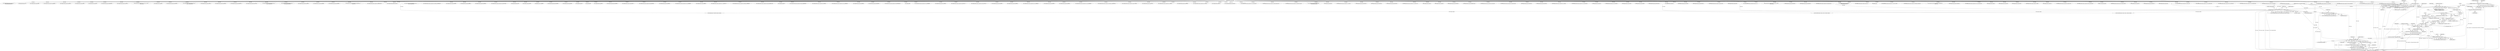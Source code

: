 digraph "0_ImageMagick_859084b4fd966ac007965c3d85caabccd8aee9b4@pointer" {
"1001962" [label="(Call,RelinquishMagickMemory(buffer))"];
"1000568" [label="(Call,WriteBlob(image,PictInfoSize,buffer))"];
"1000224" [label="(Call,TransformImageColorspace(image,sRGBColorspace))"];
"1000201" [label="(Call,OpenBlob(image_info,image,WriteBinaryBlobMode,&image->exception))"];
"1000146" [label="(Call,image_info != (const ImageInfo *) NULL)"];
"1000116" [label="(MethodParameterIn,const ImageInfo *image_info)"];
"1000148" [label="(Call,(const ImageInfo *) NULL)"];
"1000158" [label="(Call,image != (Image *) NULL)"];
"1000117" [label="(MethodParameterIn,Image *image)"];
"1000160" [label="(Call,(Image *) NULL)"];
"1000562" [label="(Call,ResetMagickMemory(buffer,0,PictInfoSize))"];
"1000488" [label="(Call,buffer == (unsigned char *) NULL)"];
"1000455" [label="(Call,buffer=(unsigned char *) AcquireQuantumMemory(PictInfoSize,sizeof(*buffer)))"];
"1000457" [label="(Call,(unsigned char *) AcquireQuantumMemory(PictInfoSize,sizeof(*buffer)))"];
"1000459" [label="(Call,AcquireQuantumMemory(PictInfoSize,sizeof(*buffer)))"];
"1000490" [label="(Call,(unsigned char *) NULL)"];
"1000530" [label="(Call,buffer != (unsigned char *) NULL)"];
"1000532" [label="(Call,(unsigned char *) NULL)"];
"1000520" [label="(Call,(unsigned char *) NULL)"];
"1000508" [label="(Call,(unsigned char *) NULL)"];
"1000496" [label="(Call,(unsigned char *) NULL)"];
"1000501" [label="(Call,(unsigned char *) NULL)"];
"1000535" [label="(Call,buffer=(unsigned char *) RelinquishMagickMemory(buffer))"];
"1000537" [label="(Call,(unsigned char *) RelinquishMagickMemory(buffer))"];
"1000539" [label="(Call,RelinquishMagickMemory(buffer))"];
"1001960" [label="(Call,(unsigned char *) RelinquishMagickMemory(buffer))"];
"1001958" [label="(Call,buffer=(unsigned char *) RelinquishMagickMemory(buffer))"];
"1000224" [label="(Call,TransformImageColorspace(image,sRGBColorspace))"];
"1000204" [label="(Identifier,WriteBinaryBlobMode)"];
"1001960" [label="(Call,(unsigned char *) RelinquishMagickMemory(buffer))"];
"1000465" [label="(Identifier,packed_scanline)"];
"1000226" [label="(Identifier,sRGBColorspace)"];
"1001267" [label="(Call,WriteBlobMSBShort(image,(unsigned short) bounds.bottom))"];
"1000668" [label="(Call,WriteBlobMSBShort(image,(unsigned short) frame_rectangle.left))"];
"1001258" [label="(Call,WriteBlobMSBShort(image,(unsigned short) bounds.left))"];
"1000597" [label="(Call,WriteBlobMSBShort(image,(unsigned short) size_rectangle.bottom))"];
"1000722" [label="(Call,WriteBlobMSBShort(image,(unsigned short)\n        (GetStringInfoLength(profile)+4)))"];
"1000745" [label="(Call,GetImageProfile(image,\"icc\"))"];
"1001052" [label="(Call,WriteBlobMSBShort(image,0x0000))"];
"1000810" [label="(Call,WriteBlobMSBShort(image,PictCropRegionOp))"];
"1000118" [label="(Block,)"];
"1000959" [label="(Call,WriteBlobMSBLong(image,0x00000000UL))"];
"1000203" [label="(Identifier,image)"];
"1000492" [label="(Identifier,NULL)"];
"1000706" [label="(Call,(StringInfo *) NULL)"];
"1000536" [label="(Identifier,buffer)"];
"1000642" [label="(Call,WriteBlobMSBShort(image,0x0000))"];
"1000757" [label="(Call,WriteBlobMSBShort(image,0xa1))"];
"1000503" [label="(Identifier,NULL)"];
"1000630" [label="(Call,WriteBlobMSBLong(image,0xFFFE0000UL))"];
"1001144" [label="(Call,WriteBlobMSBLong(image,0x87AC0001UL))"];
"1001697" [label="(Call,EncodeImage(image,scanline,(size_t) (row_bytes & 0x7FFF),\n            packed_scanline))"];
"1000815" [label="(Call,WriteBlobMSBShort(image,0xa))"];
"1001057" [label="(Call,WriteBlobMSBLong(image,0x00000000UL))"];
"1001462" [label="(Call,WriteBlobMSBShort(image,ScaleQuantumToShort(\n          image->colormap[i].green)))"];
"1000510" [label="(Identifier,NULL)"];
"1000615" [label="(Call,WriteBlobMSBShort(image,PictVersion))"];
"1001959" [label="(Identifier,buffer)"];
"1000805" [label="(Call,WriteBlobMSBLong(image,0x00000002UL))"];
"1001149" [label="(Call,WriteBlobMSBLong(image,0x0B466F74UL))"];
"1000201" [label="(Call,OpenBlob(image_info,image,WriteBinaryBlobMode,&image->exception))"];
"1001082" [label="(Call,WriteBlobMSBLong(image,0x00016170UL))"];
"1001450" [label="(Call,WriteBlobMSBShort(image,ScaleQuantumToShort(\n          image->colormap[i].red)))"];
"1000498" [label="(Identifier,NULL)"];
"1000782" [label="(Call,WriteBlob(image,GetStringInfoLength(profile),\n        GetStringInfoDatum(profile)))"];
"1000974" [label="(Call,WriteBlobMSBLong(image,0x00010000UL))"];
"1001228" [label="(Call,WriteBlobMSBShort(image,PictPixmapOp))"];
"1000994" [label="(Call,WriteBlobMSBLong(image,0x40000000UL))"];
"1001654" [label="(Call,SetImageProgress(image,SaveImageTag,(MagickOffsetType) y,\n            image->rows))"];
"1001303" [label="(Call,WriteBlobMSBLong(image,(unsigned int) pixmap.pack_size))"];
"1001014" [label="(Call,WriteBlobMSBLong(image,0x00400000UL))"];
"1000456" [label="(Identifier,buffer)"];
"1001756" [label="(Call,GetVirtualPixels(image,0,y,image->columns,1,&image->exception))"];
"1001474" [label="(Call,WriteBlobMSBShort(image,ScaleQuantumToShort(\n          image->colormap[i].blue)))"];
"1001549" [label="(Call,WriteBlobMSBShort(image,(unsigned short) destination_rectangle.right))"];
"1000225" [label="(Identifier,image)"];
"1000506" [label="(Call,scanline != (unsigned char *) NULL)"];
"1000222" [label="(Call,(void) TransformImageColorspace(image,sRGBColorspace))"];
"1001221" [label="(Call,WriteBlobMSBShort(image,PictPICTOp))"];
"1000935" [label="(Call,WriteBlobMSBShort(image,PictJPEGOp))"];
"1000199" [label="(Call,status=OpenBlob(image_info,image,WriteBinaryBlobMode,&image->exception))"];
"1000984" [label="(Call,WriteBlobMSBLong(image,0x00000000UL))"];
"1001102" [label="(Call,WriteBlobMSBShort(image,(unsigned short) image->columns))"];
"1000700" [label="(Call,GetImageProfile(image,\"iptc\"))"];
"1000460" [label="(Identifier,PictInfoSize)"];
"1000570" [label="(Identifier,PictInfoSize)"];
"1000560" [label="(Call,(void) ResetMagickMemory(buffer,0,PictInfoSize))"];
"1000116" [label="(MethodParameterIn,const ImageInfo *image_info)"];
"1000520" [label="(Call,(unsigned char *) NULL)"];
"1000732" [label="(Call,WriteBlobString(image,\"8BIM\"))"];
"1001935" [label="(Call,SeekBlob(image,512,SEEK_SET))"];
"1000969" [label="(Call,WriteBlobMSBLong(image,0x00000000UL))"];
"1000496" [label="(Call,(unsigned char *) NULL)"];
"1000564" [label="(Literal,0)"];
"1001019" [label="(Call,WriteBlobMSBShort(image,0x0000))"];
"1001921" [label="(Call,WriteBlobByte(image,'\0'))"];
"1000885" [label="(Call,CloseBlob(image))"];
"1001097" [label="(Call,WriteBlobMSBShort(image,768))"];
"1000542" [label="(Identifier,ResourceLimitError)"];
"1000568" [label="(Call,WriteBlob(image,PictInfoSize,buffer))"];
"1001179" [label="(Call,WriteBlobMSBLong(image,0x00000000UL))"];
"1001443" [label="(Call,WriteBlobMSBShort(image,(unsigned short) i))"];
"1001376" [label="(Call,WriteBlobMSBLong(image,(unsigned int) pixmap.plane_bytes))"];
"1001004" [label="(Call,WriteBlobMSBLong(image,0x00000000UL))"];
"1000829" [label="(Call,WriteBlobMSBShort(image,(unsigned short) crop_rectangle.left))"];
"1000625" [label="(Call,WriteBlobMSBShort(image,PictInfoOp))"];
"1001326" [label="(Call,WriteBlobMSBShort(image,(unsigned short) (y_resolution+0.5)))"];
"1001531" [label="(Call,WriteBlobMSBShort(image,(unsigned short) destination_rectangle.left))"];
"1000565" [label="(Identifier,PictInfoSize)"];
"1001358" [label="(Call,WriteBlobMSBShort(image,(unsigned short) pixmap.component_count))"];
"1000159" [label="(Identifier,image)"];
"1001206" [label="(Call,WriteBlobByte(image,'\0'))"];
"1000677" [label="(Call,WriteBlobMSBShort(image,(unsigned short) frame_rectangle.bottom))"];
"1001249" [label="(Call,WriteBlobMSBShort(image,(unsigned short) bounds.top))"];
"1000537" [label="(Call,(unsigned char *) RelinquishMagickMemory(buffer))"];
"1000162" [label="(Identifier,NULL)"];
"1001486" [label="(Call,WriteBlobMSBShort(image,(unsigned short) source_rectangle.top))"];
"1000999" [label="(Call,WriteBlobMSBLong(image,0x00000000UL))"];
"1001062" [label="(Call,WriteBlobMSBLong(image,0x00566A70UL))"];
"1000157" [label="(Call,assert(image != (Image *) NULL))"];
"1000659" [label="(Call,WriteBlobMSBShort(image,(unsigned short) frame_rectangle.top))"];
"1001966" [label="(Call,CloseBlob(image))"];
"1000588" [label="(Call,WriteBlobMSBShort(image,(unsigned short) size_rectangle.left))"];
"1000954" [label="(Call,WriteBlobMSBLong(image,0x00010000UL))"];
"1001111" [label="(Call,WriteBlobMSBShort(image,(unsigned short) image->rows))"];
"1001418" [label="(Call,WriteBlobMSBShort(image,(unsigned short) (image->colors-1)))"];
"1000571" [label="(Identifier,buffer)"];
"1000117" [label="(MethodParameterIn,Image *image)"];
"1000964" [label="(Call,WriteBlobMSBLong(image,0x00000000UL))"];
"1001009" [label="(Call,WriteBlobMSBLong(image,0x00000000UL))"];
"1000579" [label="(Call,WriteBlobMSBShort(image,(unsigned short) size_rectangle.top))"];
"1001174" [label="(Call,WriteBlobMSBLong(image,0x00000000UL))"];
"1001169" [label="(Call,WriteBlobMSBLong(image,0x00000000UL))"];
"1001495" [label="(Call,WriteBlobMSBShort(image,(unsigned short) source_rectangle.left))"];
"1001540" [label="(Call,WriteBlobMSBShort(image,(unsigned short) destination_rectangle.bottom))"];
"1001033" [label="(Call,WriteBlobMSBShort(image,(unsigned short) image->columns))"];
"1001159" [label="(Call,WriteBlobMSBLong(image,0x4A504547UL))"];
"1000148" [label="(Call,(const ImageInfo *) NULL)"];
"1000530" [label="(Call,buffer != (unsigned char *) NULL)"];
"1000635" [label="(Call,WriteBlobMSBShort(image,(unsigned short) x_resolution))"];
"1001189" [label="(Call,WriteBlobMSBLong(image,0x0018FFFFUL))"];
"1001120" [label="(Call,WriteBlobMSBShort(image,(unsigned short) x_resolution))"];
"1001047" [label="(Call,WriteBlobMSBShort(image,768))"];
"1001072" [label="(Call,WriteBlobMSBLong(image,0x00000000UL))"];
"1000847" [label="(Call,WriteBlobMSBShort(image,(unsigned short) crop_rectangle.right))"];
"1001367" [label="(Call,WriteBlobMSBShort(image,(unsigned short) pixmap.component_size))"];
"1001962" [label="(Call,RelinquishMagickMemory(buffer))"];
"1000540" [label="(Identifier,buffer)"];
"1000459" [label="(Call,AcquireQuantumMemory(PictInfoSize,sizeof(*buffer)))"];
"1001349" [label="(Call,WriteBlobMSBShort(image,(unsigned short) pixmap.bits_per_pixel))"];
"1000737" [label="(Call,WriteBlob(image,GetStringInfoLength(profile),\n        GetStringInfoDatum(profile)))"];
"1001194" [label="(Call,WriteBlob(image,length,blob))"];
"1001132" [label="(Call,WriteBlobMSBShort(image,(unsigned short) y_resolution))"];
"1001092" [label="(Call,WriteBlobMSBLong(image,0x00000000UL))"];
"1001164" [label="(Call,WriteBlobMSBLong(image,0x00000000UL))"];
"1001184" [label="(Call,WriteBlobMSBLong(image,0x00000000UL))"];
"1001312" [label="(Call,WriteBlobMSBShort(image,(unsigned short) (x_resolution+0.5)))"];
"1001413" [label="(Call,WriteBlobMSBShort(image,0L))"];
"1000455" [label="(Call,buffer=(unsigned char *) AcquireQuantumMemory(PictInfoSize,sizeof(*buffer)))"];
"1000795" [label="(Call,WriteBlobMSBShort(image,0xe0))"];
"1000488" [label="(Call,buffer == (unsigned char *) NULL)"];
"1000532" [label="(Call,(unsigned char *) NULL)"];
"1000535" [label="(Call,buffer=(unsigned char *) RelinquishMagickMemory(buffer))"];
"1000461" [label="(Call,sizeof(*buffer))"];
"1000499" [label="(Call,scanline == (unsigned char *) NULL)"];
"1000777" [label="(Call,WriteBlobMSBLong(image,0x00000000UL))"];
"1001926" [label="(Call,WriteBlobMSBShort(image,PictEndOfPictureOp))"];
"1000891" [label="(Call,CloneImageInfo(image_info))"];
"1001276" [label="(Call,WriteBlobMSBShort(image,(unsigned short) bounds.right))"];
"1001294" [label="(Call,WriteBlobMSBShort(image,(unsigned short) pixmap.pack_type))"];
"1000979" [label="(Call,WriteBlobMSBLong(image,0x00000000UL))"];
"1000569" [label="(Identifier,image)"];
"1000534" [label="(Identifier,NULL)"];
"1000695" [label="(Call,WriteBlobMSBLong(image,0x00000000L))"];
"1000647" [label="(Call,WriteBlobMSBShort(image,(unsigned short) y_resolution))"];
"1000489" [label="(Identifier,buffer)"];
"1000606" [label="(Call,WriteBlobMSBShort(image,(unsigned short) size_rectangle.right))"];
"1000790" [label="(Call,WriteBlobMSBShort(image,0xa1))"];
"1001233" [label="(Call,WriteBlobMSBLong(image,(size_t) base_address))"];
"1000531" [label="(Identifier,buffer)"];
"1000949" [label="(Call,WriteBlobMSBShort(image,0x0000))"];
"1000620" [label="(Call,WriteBlobMSBShort(image,0x02ff))"];
"1001154" [label="(Call,WriteBlobMSBLong(image,0x6F202D20UL))"];
"1000867" [label="(Call,CloneImage(image,0,0,MagickTrue,&image->exception))"];
"1000762" [label="(Call,WriteBlobMSBShort(image,0xe0))"];
"1000146" [label="(Call,image_info != (const ImageInfo *) NULL)"];
"1001408" [label="(Call,WriteBlobMSBLong(image,0x00000000L))"];
"1001067" [label="(Call,WriteBlobMSBLong(image,0x65670000UL))"];
"1001394" [label="(Call,WriteBlobMSBLong(image,(unsigned int) pixmap.reserved))"];
"1000490" [label="(Call,(unsigned char *) NULL)"];
"1000654" [label="(Call,WriteBlobMSBShort(image,0x0000))"];
"1000522" [label="(Identifier,NULL)"];
"1000494" [label="(Call,packed_scanline == (unsigned char *) NULL)"];
"1001970" [label="(MethodReturn,static MagickBooleanType)"];
"1000158" [label="(Call,image != (Image *) NULL)"];
"1001024" [label="(Call,WriteBlobMSBShort(image,(unsigned short) image->rows))"];
"1001634" [label="(Call,EncodeImage(image,scanline,(size_t) (row_bytes & 0x7FFF),\n        packed_scanline))"];
"1000518" [label="(Call,packed_scanline != (unsigned char *) NULL)"];
"1001139" [label="(Call,WriteBlobMSBLong(image,0x00000000UL))"];
"1000539" [label="(Call,RelinquishMagickMemory(buffer))"];
"1000989" [label="(Call,WriteBlobMSBLong(image,0x00000000UL))"];
"1001340" [label="(Call,WriteBlobMSBShort(image,(unsigned short) pixmap.pixel_type))"];
"1000574" [label="(Call,WriteBlobMSBShort(image,0))"];
"1000767" [label="(Call,WriteBlobMSBShort(image,(unsigned short)\n        (GetStringInfoLength(profile)+4)))"];
"1000495" [label="(Identifier,packed_scanline)"];
"1000147" [label="(Identifier,image_info)"];
"1000562" [label="(Call,ResetMagickMemory(buffer,0,PictInfoSize))"];
"1000940" [label="(Call,WriteBlobMSBLong(image,(unsigned int) length+154))"];
"1000563" [label="(Identifier,buffer)"];
"1001931" [label="(Call,TellBlob(image))"];
"1001240" [label="(Call,WriteBlobMSBShort(image,(unsigned short) (row_bytes | 0x8000)))"];
"1001958" [label="(Call,buffer=(unsigned char *) RelinquishMagickMemory(buffer))"];
"1001522" [label="(Call,WriteBlobMSBShort(image,(unsigned short) destination_rectangle.top))"];
"1001899" [label="(Call,SetImageProgress(image,SaveImageTag,(MagickOffsetType) y,\n                image->rows))"];
"1000529" [label="(ControlStructure,if (buffer != (unsigned char *) NULL))"];
"1001087" [label="(Call,WriteBlobMSBLong(image,0x706C0000UL))"];
"1001504" [label="(Call,WriteBlobMSBShort(image,(unsigned short) source_rectangle.bottom))"];
"1000800" [label="(Call,WriteBlobMSBShort(image,4))"];
"1000150" [label="(Identifier,NULL)"];
"1001127" [label="(Call,WriteBlobMSBShort(image,0x0000))"];
"1001042" [label="(Call,WriteBlobMSBShort(image,0x0000))"];
"1001941" [label="(Call,WriteBlobMSBShort(image,(unsigned short) offset))"];
"1000712" [label="(Call,WriteBlobMSBShort(image,0xa1))"];
"1001285" [label="(Call,WriteBlobMSBShort(image,(unsigned short) pixmap.version))"];
"1000686" [label="(Call,WriteBlobMSBShort(image,(unsigned short) frame_rectangle.right))"];
"1000508" [label="(Call,(unsigned char *) NULL)"];
"1000145" [label="(Call,assert(image_info != (const ImageInfo *) NULL))"];
"1001607" [label="(Call,GetVirtualIndexQueue(image))"];
"1001586" [label="(Call,GetVirtualPixels(image,0,y,image->columns,1,&image->exception))"];
"1000457" [label="(Call,(unsigned char *) AcquireQuantumMemory(PictInfoSize,sizeof(*buffer)))"];
"1000205" [label="(Call,&image->exception)"];
"1001883" [label="(Call,EncodeImage(image,scanline,bytes_per_line,packed_scanline))"];
"1000566" [label="(Call,(void) WriteBlob(image,PictInfoSize,buffer))"];
"1000501" [label="(Call,(unsigned char *) NULL)"];
"1000487" [label="(Call,(buffer == (unsigned char *) NULL) ||\n       (packed_scanline == (unsigned char *) NULL) ||\n       (scanline == (unsigned char *) NULL))"];
"1000717" [label="(Call,WriteBlobMSBShort(image,0x1f2))"];
"1001077" [label="(Call,WriteBlobMSBLong(image,0x00000001UL))"];
"1001321" [label="(Call,WriteBlobMSBShort(image,0x0000))"];
"1001558" [label="(Call,WriteBlobMSBShort(image,(unsigned short) transfer_mode))"];
"1001513" [label="(Call,WriteBlobMSBShort(image,(unsigned short) source_rectangle.right))"];
"1000820" [label="(Call,WriteBlobMSBShort(image,(unsigned short) crop_rectangle.top))"];
"1001963" [label="(Identifier,buffer)"];
"1000838" [label="(Call,WriteBlobMSBShort(image,(unsigned short) crop_rectangle.bottom))"];
"1001385" [label="(Call,WriteBlobMSBLong(image,(unsigned int) pixmap.table))"];
"1000160" [label="(Call,(Image *) NULL)"];
"1000202" [label="(Identifier,image_info)"];
"1001335" [label="(Call,WriteBlobMSBShort(image,0x0000))"];
"1001962" -> "1001960"  [label="AST: "];
"1001962" -> "1001963"  [label="CFG: "];
"1001963" -> "1001962"  [label="AST: "];
"1001960" -> "1001962"  [label="CFG: "];
"1001962" -> "1001960"  [label="DDG: buffer"];
"1000568" -> "1001962"  [label="DDG: buffer"];
"1000568" -> "1000566"  [label="AST: "];
"1000568" -> "1000571"  [label="CFG: "];
"1000569" -> "1000568"  [label="AST: "];
"1000570" -> "1000568"  [label="AST: "];
"1000571" -> "1000568"  [label="AST: "];
"1000566" -> "1000568"  [label="CFG: "];
"1000568" -> "1001970"  [label="DDG: buffer"];
"1000568" -> "1001970"  [label="DDG: PictInfoSize"];
"1000568" -> "1000566"  [label="DDG: image"];
"1000568" -> "1000566"  [label="DDG: PictInfoSize"];
"1000568" -> "1000566"  [label="DDG: buffer"];
"1000224" -> "1000568"  [label="DDG: image"];
"1000201" -> "1000568"  [label="DDG: image"];
"1000117" -> "1000568"  [label="DDG: image"];
"1000562" -> "1000568"  [label="DDG: PictInfoSize"];
"1000562" -> "1000568"  [label="DDG: buffer"];
"1000568" -> "1000574"  [label="DDG: image"];
"1000224" -> "1000222"  [label="AST: "];
"1000224" -> "1000226"  [label="CFG: "];
"1000225" -> "1000224"  [label="AST: "];
"1000226" -> "1000224"  [label="AST: "];
"1000222" -> "1000224"  [label="CFG: "];
"1000224" -> "1001970"  [label="DDG: sRGBColorspace"];
"1000224" -> "1000222"  [label="DDG: image"];
"1000224" -> "1000222"  [label="DDG: sRGBColorspace"];
"1000201" -> "1000224"  [label="DDG: image"];
"1000117" -> "1000224"  [label="DDG: image"];
"1000201" -> "1000199"  [label="AST: "];
"1000201" -> "1000205"  [label="CFG: "];
"1000202" -> "1000201"  [label="AST: "];
"1000203" -> "1000201"  [label="AST: "];
"1000204" -> "1000201"  [label="AST: "];
"1000205" -> "1000201"  [label="AST: "];
"1000199" -> "1000201"  [label="CFG: "];
"1000201" -> "1001970"  [label="DDG: image"];
"1000201" -> "1001970"  [label="DDG: &image->exception"];
"1000201" -> "1001970"  [label="DDG: image_info"];
"1000201" -> "1001970"  [label="DDG: WriteBinaryBlobMode"];
"1000201" -> "1000199"  [label="DDG: image_info"];
"1000201" -> "1000199"  [label="DDG: image"];
"1000201" -> "1000199"  [label="DDG: WriteBinaryBlobMode"];
"1000201" -> "1000199"  [label="DDG: &image->exception"];
"1000146" -> "1000201"  [label="DDG: image_info"];
"1000116" -> "1000201"  [label="DDG: image_info"];
"1000158" -> "1000201"  [label="DDG: image"];
"1000117" -> "1000201"  [label="DDG: image"];
"1000201" -> "1000867"  [label="DDG: &image->exception"];
"1000201" -> "1000891"  [label="DDG: image_info"];
"1000201" -> "1001586"  [label="DDG: &image->exception"];
"1000201" -> "1001756"  [label="DDG: &image->exception"];
"1000146" -> "1000145"  [label="AST: "];
"1000146" -> "1000148"  [label="CFG: "];
"1000147" -> "1000146"  [label="AST: "];
"1000148" -> "1000146"  [label="AST: "];
"1000145" -> "1000146"  [label="CFG: "];
"1000146" -> "1001970"  [label="DDG: (const ImageInfo *) NULL"];
"1000146" -> "1000145"  [label="DDG: image_info"];
"1000146" -> "1000145"  [label="DDG: (const ImageInfo *) NULL"];
"1000116" -> "1000146"  [label="DDG: image_info"];
"1000148" -> "1000146"  [label="DDG: NULL"];
"1000116" -> "1000115"  [label="AST: "];
"1000116" -> "1001970"  [label="DDG: image_info"];
"1000116" -> "1000891"  [label="DDG: image_info"];
"1000148" -> "1000150"  [label="CFG: "];
"1000149" -> "1000148"  [label="AST: "];
"1000150" -> "1000148"  [label="AST: "];
"1000148" -> "1000160"  [label="DDG: NULL"];
"1000158" -> "1000157"  [label="AST: "];
"1000158" -> "1000160"  [label="CFG: "];
"1000159" -> "1000158"  [label="AST: "];
"1000160" -> "1000158"  [label="AST: "];
"1000157" -> "1000158"  [label="CFG: "];
"1000158" -> "1001970"  [label="DDG: (Image *) NULL"];
"1000158" -> "1000157"  [label="DDG: image"];
"1000158" -> "1000157"  [label="DDG: (Image *) NULL"];
"1000117" -> "1000158"  [label="DDG: image"];
"1000160" -> "1000158"  [label="DDG: NULL"];
"1000117" -> "1000115"  [label="AST: "];
"1000117" -> "1001970"  [label="DDG: image"];
"1000117" -> "1000574"  [label="DDG: image"];
"1000117" -> "1000579"  [label="DDG: image"];
"1000117" -> "1000588"  [label="DDG: image"];
"1000117" -> "1000597"  [label="DDG: image"];
"1000117" -> "1000606"  [label="DDG: image"];
"1000117" -> "1000615"  [label="DDG: image"];
"1000117" -> "1000620"  [label="DDG: image"];
"1000117" -> "1000625"  [label="DDG: image"];
"1000117" -> "1000630"  [label="DDG: image"];
"1000117" -> "1000635"  [label="DDG: image"];
"1000117" -> "1000642"  [label="DDG: image"];
"1000117" -> "1000647"  [label="DDG: image"];
"1000117" -> "1000654"  [label="DDG: image"];
"1000117" -> "1000659"  [label="DDG: image"];
"1000117" -> "1000668"  [label="DDG: image"];
"1000117" -> "1000677"  [label="DDG: image"];
"1000117" -> "1000686"  [label="DDG: image"];
"1000117" -> "1000695"  [label="DDG: image"];
"1000117" -> "1000700"  [label="DDG: image"];
"1000117" -> "1000712"  [label="DDG: image"];
"1000117" -> "1000717"  [label="DDG: image"];
"1000117" -> "1000722"  [label="DDG: image"];
"1000117" -> "1000732"  [label="DDG: image"];
"1000117" -> "1000737"  [label="DDG: image"];
"1000117" -> "1000745"  [label="DDG: image"];
"1000117" -> "1000757"  [label="DDG: image"];
"1000117" -> "1000762"  [label="DDG: image"];
"1000117" -> "1000767"  [label="DDG: image"];
"1000117" -> "1000777"  [label="DDG: image"];
"1000117" -> "1000782"  [label="DDG: image"];
"1000117" -> "1000790"  [label="DDG: image"];
"1000117" -> "1000795"  [label="DDG: image"];
"1000117" -> "1000800"  [label="DDG: image"];
"1000117" -> "1000805"  [label="DDG: image"];
"1000117" -> "1000810"  [label="DDG: image"];
"1000117" -> "1000815"  [label="DDG: image"];
"1000117" -> "1000820"  [label="DDG: image"];
"1000117" -> "1000829"  [label="DDG: image"];
"1000117" -> "1000838"  [label="DDG: image"];
"1000117" -> "1000847"  [label="DDG: image"];
"1000117" -> "1000867"  [label="DDG: image"];
"1000117" -> "1000885"  [label="DDG: image"];
"1000117" -> "1000935"  [label="DDG: image"];
"1000117" -> "1000940"  [label="DDG: image"];
"1000117" -> "1000949"  [label="DDG: image"];
"1000117" -> "1000954"  [label="DDG: image"];
"1000117" -> "1000959"  [label="DDG: image"];
"1000117" -> "1000964"  [label="DDG: image"];
"1000117" -> "1000969"  [label="DDG: image"];
"1000117" -> "1000974"  [label="DDG: image"];
"1000117" -> "1000979"  [label="DDG: image"];
"1000117" -> "1000984"  [label="DDG: image"];
"1000117" -> "1000989"  [label="DDG: image"];
"1000117" -> "1000994"  [label="DDG: image"];
"1000117" -> "1000999"  [label="DDG: image"];
"1000117" -> "1001004"  [label="DDG: image"];
"1000117" -> "1001009"  [label="DDG: image"];
"1000117" -> "1001014"  [label="DDG: image"];
"1000117" -> "1001019"  [label="DDG: image"];
"1000117" -> "1001024"  [label="DDG: image"];
"1000117" -> "1001033"  [label="DDG: image"];
"1000117" -> "1001042"  [label="DDG: image"];
"1000117" -> "1001047"  [label="DDG: image"];
"1000117" -> "1001052"  [label="DDG: image"];
"1000117" -> "1001057"  [label="DDG: image"];
"1000117" -> "1001062"  [label="DDG: image"];
"1000117" -> "1001067"  [label="DDG: image"];
"1000117" -> "1001072"  [label="DDG: image"];
"1000117" -> "1001077"  [label="DDG: image"];
"1000117" -> "1001082"  [label="DDG: image"];
"1000117" -> "1001087"  [label="DDG: image"];
"1000117" -> "1001092"  [label="DDG: image"];
"1000117" -> "1001097"  [label="DDG: image"];
"1000117" -> "1001102"  [label="DDG: image"];
"1000117" -> "1001111"  [label="DDG: image"];
"1000117" -> "1001120"  [label="DDG: image"];
"1000117" -> "1001127"  [label="DDG: image"];
"1000117" -> "1001132"  [label="DDG: image"];
"1000117" -> "1001139"  [label="DDG: image"];
"1000117" -> "1001144"  [label="DDG: image"];
"1000117" -> "1001149"  [label="DDG: image"];
"1000117" -> "1001154"  [label="DDG: image"];
"1000117" -> "1001159"  [label="DDG: image"];
"1000117" -> "1001164"  [label="DDG: image"];
"1000117" -> "1001169"  [label="DDG: image"];
"1000117" -> "1001174"  [label="DDG: image"];
"1000117" -> "1001179"  [label="DDG: image"];
"1000117" -> "1001184"  [label="DDG: image"];
"1000117" -> "1001189"  [label="DDG: image"];
"1000117" -> "1001194"  [label="DDG: image"];
"1000117" -> "1001206"  [label="DDG: image"];
"1000117" -> "1001221"  [label="DDG: image"];
"1000117" -> "1001228"  [label="DDG: image"];
"1000117" -> "1001233"  [label="DDG: image"];
"1000117" -> "1001240"  [label="DDG: image"];
"1000117" -> "1001249"  [label="DDG: image"];
"1000117" -> "1001258"  [label="DDG: image"];
"1000117" -> "1001267"  [label="DDG: image"];
"1000117" -> "1001276"  [label="DDG: image"];
"1000117" -> "1001285"  [label="DDG: image"];
"1000117" -> "1001294"  [label="DDG: image"];
"1000117" -> "1001303"  [label="DDG: image"];
"1000117" -> "1001312"  [label="DDG: image"];
"1000117" -> "1001321"  [label="DDG: image"];
"1000117" -> "1001326"  [label="DDG: image"];
"1000117" -> "1001335"  [label="DDG: image"];
"1000117" -> "1001340"  [label="DDG: image"];
"1000117" -> "1001349"  [label="DDG: image"];
"1000117" -> "1001358"  [label="DDG: image"];
"1000117" -> "1001367"  [label="DDG: image"];
"1000117" -> "1001376"  [label="DDG: image"];
"1000117" -> "1001385"  [label="DDG: image"];
"1000117" -> "1001394"  [label="DDG: image"];
"1000117" -> "1001408"  [label="DDG: image"];
"1000117" -> "1001413"  [label="DDG: image"];
"1000117" -> "1001418"  [label="DDG: image"];
"1000117" -> "1001443"  [label="DDG: image"];
"1000117" -> "1001450"  [label="DDG: image"];
"1000117" -> "1001462"  [label="DDG: image"];
"1000117" -> "1001474"  [label="DDG: image"];
"1000117" -> "1001486"  [label="DDG: image"];
"1000117" -> "1001495"  [label="DDG: image"];
"1000117" -> "1001504"  [label="DDG: image"];
"1000117" -> "1001513"  [label="DDG: image"];
"1000117" -> "1001522"  [label="DDG: image"];
"1000117" -> "1001531"  [label="DDG: image"];
"1000117" -> "1001540"  [label="DDG: image"];
"1000117" -> "1001549"  [label="DDG: image"];
"1000117" -> "1001558"  [label="DDG: image"];
"1000117" -> "1001586"  [label="DDG: image"];
"1000117" -> "1001607"  [label="DDG: image"];
"1000117" -> "1001634"  [label="DDG: image"];
"1000117" -> "1001654"  [label="DDG: image"];
"1000117" -> "1001697"  [label="DDG: image"];
"1000117" -> "1001756"  [label="DDG: image"];
"1000117" -> "1001883"  [label="DDG: image"];
"1000117" -> "1001899"  [label="DDG: image"];
"1000117" -> "1001921"  [label="DDG: image"];
"1000117" -> "1001926"  [label="DDG: image"];
"1000117" -> "1001931"  [label="DDG: image"];
"1000117" -> "1001935"  [label="DDG: image"];
"1000117" -> "1001941"  [label="DDG: image"];
"1000117" -> "1001966"  [label="DDG: image"];
"1000160" -> "1000162"  [label="CFG: "];
"1000161" -> "1000160"  [label="AST: "];
"1000162" -> "1000160"  [label="AST: "];
"1000160" -> "1001970"  [label="DDG: NULL"];
"1000160" -> "1000490"  [label="DDG: NULL"];
"1000562" -> "1000560"  [label="AST: "];
"1000562" -> "1000565"  [label="CFG: "];
"1000563" -> "1000562"  [label="AST: "];
"1000564" -> "1000562"  [label="AST: "];
"1000565" -> "1000562"  [label="AST: "];
"1000560" -> "1000562"  [label="CFG: "];
"1000562" -> "1000560"  [label="DDG: buffer"];
"1000562" -> "1000560"  [label="DDG: 0"];
"1000562" -> "1000560"  [label="DDG: PictInfoSize"];
"1000488" -> "1000562"  [label="DDG: buffer"];
"1000530" -> "1000562"  [label="DDG: buffer"];
"1000535" -> "1000562"  [label="DDG: buffer"];
"1000459" -> "1000562"  [label="DDG: PictInfoSize"];
"1000488" -> "1000487"  [label="AST: "];
"1000488" -> "1000490"  [label="CFG: "];
"1000489" -> "1000488"  [label="AST: "];
"1000490" -> "1000488"  [label="AST: "];
"1000495" -> "1000488"  [label="CFG: "];
"1000487" -> "1000488"  [label="CFG: "];
"1000488" -> "1001970"  [label="DDG: (unsigned char *) NULL"];
"1000488" -> "1000487"  [label="DDG: buffer"];
"1000488" -> "1000487"  [label="DDG: (unsigned char *) NULL"];
"1000455" -> "1000488"  [label="DDG: buffer"];
"1000490" -> "1000488"  [label="DDG: NULL"];
"1000488" -> "1000530"  [label="DDG: buffer"];
"1000455" -> "1000118"  [label="AST: "];
"1000455" -> "1000457"  [label="CFG: "];
"1000456" -> "1000455"  [label="AST: "];
"1000457" -> "1000455"  [label="AST: "];
"1000465" -> "1000455"  [label="CFG: "];
"1000455" -> "1001970"  [label="DDG: (unsigned char *) AcquireQuantumMemory(PictInfoSize,sizeof(*buffer))"];
"1000457" -> "1000455"  [label="DDG: AcquireQuantumMemory(PictInfoSize,sizeof(*buffer))"];
"1000457" -> "1000459"  [label="CFG: "];
"1000458" -> "1000457"  [label="AST: "];
"1000459" -> "1000457"  [label="AST: "];
"1000457" -> "1001970"  [label="DDG: AcquireQuantumMemory(PictInfoSize,sizeof(*buffer))"];
"1000459" -> "1000457"  [label="DDG: PictInfoSize"];
"1000459" -> "1000461"  [label="CFG: "];
"1000460" -> "1000459"  [label="AST: "];
"1000461" -> "1000459"  [label="AST: "];
"1000490" -> "1000492"  [label="CFG: "];
"1000491" -> "1000490"  [label="AST: "];
"1000492" -> "1000490"  [label="AST: "];
"1000490" -> "1000496"  [label="DDG: NULL"];
"1000490" -> "1000508"  [label="DDG: NULL"];
"1000490" -> "1000706"  [label="DDG: NULL"];
"1000530" -> "1000529"  [label="AST: "];
"1000530" -> "1000532"  [label="CFG: "];
"1000531" -> "1000530"  [label="AST: "];
"1000532" -> "1000530"  [label="AST: "];
"1000536" -> "1000530"  [label="CFG: "];
"1000542" -> "1000530"  [label="CFG: "];
"1000530" -> "1001970"  [label="DDG: buffer != (unsigned char *) NULL"];
"1000530" -> "1001970"  [label="DDG: (unsigned char *) NULL"];
"1000532" -> "1000530"  [label="DDG: NULL"];
"1000530" -> "1000539"  [label="DDG: buffer"];
"1000532" -> "1000534"  [label="CFG: "];
"1000533" -> "1000532"  [label="AST: "];
"1000534" -> "1000532"  [label="AST: "];
"1000520" -> "1000532"  [label="DDG: NULL"];
"1000532" -> "1000706"  [label="DDG: NULL"];
"1000520" -> "1000518"  [label="AST: "];
"1000520" -> "1000522"  [label="CFG: "];
"1000521" -> "1000520"  [label="AST: "];
"1000522" -> "1000520"  [label="AST: "];
"1000518" -> "1000520"  [label="CFG: "];
"1000520" -> "1000518"  [label="DDG: NULL"];
"1000508" -> "1000520"  [label="DDG: NULL"];
"1000508" -> "1000506"  [label="AST: "];
"1000508" -> "1000510"  [label="CFG: "];
"1000509" -> "1000508"  [label="AST: "];
"1000510" -> "1000508"  [label="AST: "];
"1000506" -> "1000508"  [label="CFG: "];
"1000508" -> "1000506"  [label="DDG: NULL"];
"1000496" -> "1000508"  [label="DDG: NULL"];
"1000501" -> "1000508"  [label="DDG: NULL"];
"1000496" -> "1000494"  [label="AST: "];
"1000496" -> "1000498"  [label="CFG: "];
"1000497" -> "1000496"  [label="AST: "];
"1000498" -> "1000496"  [label="AST: "];
"1000494" -> "1000496"  [label="CFG: "];
"1000496" -> "1000494"  [label="DDG: NULL"];
"1000496" -> "1000501"  [label="DDG: NULL"];
"1000496" -> "1000706"  [label="DDG: NULL"];
"1000501" -> "1000499"  [label="AST: "];
"1000501" -> "1000503"  [label="CFG: "];
"1000502" -> "1000501"  [label="AST: "];
"1000503" -> "1000501"  [label="AST: "];
"1000499" -> "1000501"  [label="CFG: "];
"1000501" -> "1000499"  [label="DDG: NULL"];
"1000501" -> "1000706"  [label="DDG: NULL"];
"1000535" -> "1000529"  [label="AST: "];
"1000535" -> "1000537"  [label="CFG: "];
"1000536" -> "1000535"  [label="AST: "];
"1000537" -> "1000535"  [label="AST: "];
"1000542" -> "1000535"  [label="CFG: "];
"1000535" -> "1001970"  [label="DDG: (unsigned char *) RelinquishMagickMemory(buffer)"];
"1000537" -> "1000535"  [label="DDG: RelinquishMagickMemory(buffer)"];
"1000537" -> "1000539"  [label="CFG: "];
"1000538" -> "1000537"  [label="AST: "];
"1000539" -> "1000537"  [label="AST: "];
"1000537" -> "1001970"  [label="DDG: RelinquishMagickMemory(buffer)"];
"1000539" -> "1000537"  [label="DDG: buffer"];
"1000539" -> "1000540"  [label="CFG: "];
"1000540" -> "1000539"  [label="AST: "];
"1001960" -> "1001958"  [label="AST: "];
"1001961" -> "1001960"  [label="AST: "];
"1001958" -> "1001960"  [label="CFG: "];
"1001960" -> "1001970"  [label="DDG: RelinquishMagickMemory(buffer)"];
"1001960" -> "1001958"  [label="DDG: RelinquishMagickMemory(buffer)"];
"1001958" -> "1000118"  [label="AST: "];
"1001959" -> "1001958"  [label="AST: "];
"1001965" -> "1001958"  [label="CFG: "];
"1001958" -> "1001970"  [label="DDG: buffer"];
"1001958" -> "1001970"  [label="DDG: (unsigned char *) RelinquishMagickMemory(buffer)"];
}
